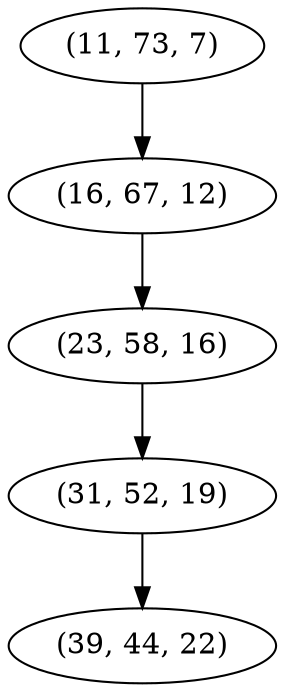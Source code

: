 digraph tree {
    "(11, 73, 7)";
    "(16, 67, 12)";
    "(23, 58, 16)";
    "(31, 52, 19)";
    "(39, 44, 22)";
    "(11, 73, 7)" -> "(16, 67, 12)";
    "(16, 67, 12)" -> "(23, 58, 16)";
    "(23, 58, 16)" -> "(31, 52, 19)";
    "(31, 52, 19)" -> "(39, 44, 22)";
}
